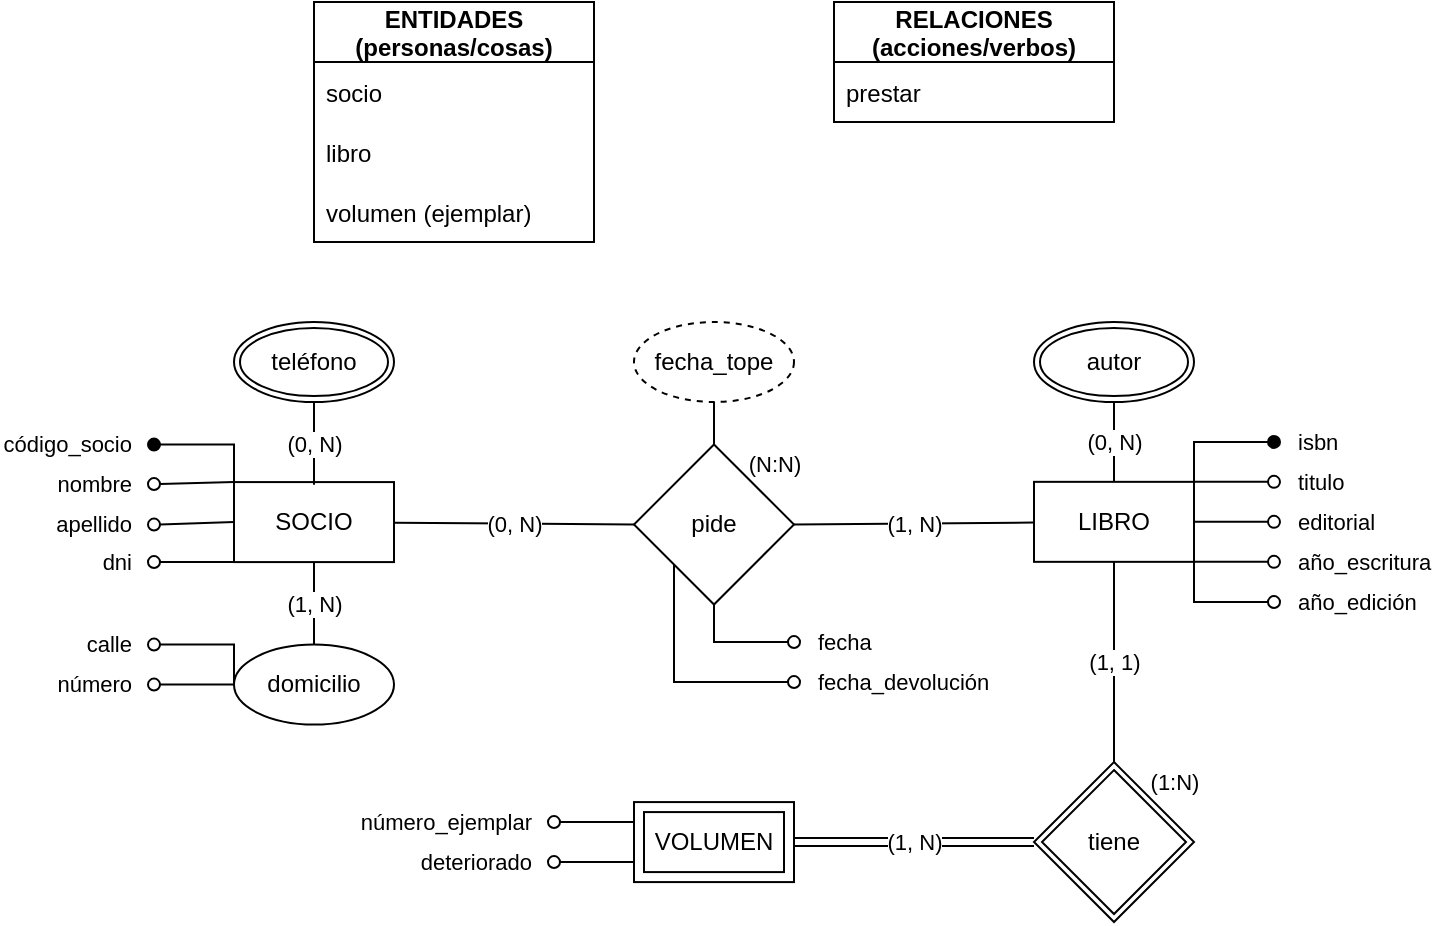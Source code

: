 <mxfile version="18.1.3" type="device"><diagram id="R2lEEEUBdFMjLlhIrx00" name="Page-1"><mxGraphModel dx="1422" dy="798" grid="1" gridSize="10" guides="1" tooltips="1" connect="1" arrows="1" fold="1" page="1" pageScale="1" pageWidth="827" pageHeight="1169" math="0" shadow="0" extFonts="Permanent Marker^https://fonts.googleapis.com/css?family=Permanent+Marker"><root><mxCell id="0"/><mxCell id="1" parent="0"/><mxCell id="GExhY9bNKJKRDkcHCm4l-4" value="ENTIDADES&#10;(personas/cosas)" style="swimlane;fontStyle=1;childLayout=stackLayout;horizontal=1;startSize=30;horizontalStack=0;resizeParent=1;resizeParentMax=0;resizeLast=0;collapsible=1;marginBottom=0;" parent="1" vertex="1"><mxGeometry x="200" y="40" width="140" height="120" as="geometry"><mxRectangle x="40" y="240" width="50" height="30" as="alternateBounds"/></mxGeometry></mxCell><mxCell id="GExhY9bNKJKRDkcHCm4l-5" value="socio" style="text;strokeColor=none;fillColor=none;align=left;verticalAlign=middle;spacingLeft=4;spacingRight=4;overflow=hidden;points=[[0,0.5],[1,0.5]];portConstraint=eastwest;rotatable=0;" parent="GExhY9bNKJKRDkcHCm4l-4" vertex="1"><mxGeometry y="30" width="140" height="30" as="geometry"/></mxCell><mxCell id="GExhY9bNKJKRDkcHCm4l-6" value="libro" style="text;strokeColor=none;fillColor=none;align=left;verticalAlign=middle;spacingLeft=4;spacingRight=4;overflow=hidden;points=[[0,0.5],[1,0.5]];portConstraint=eastwest;rotatable=0;" parent="GExhY9bNKJKRDkcHCm4l-4" vertex="1"><mxGeometry y="60" width="140" height="30" as="geometry"/></mxCell><mxCell id="GExhY9bNKJKRDkcHCm4l-7" value="volumen (ejemplar)" style="text;strokeColor=none;fillColor=none;align=left;verticalAlign=middle;spacingLeft=4;spacingRight=4;overflow=hidden;points=[[0,0.5],[1,0.5]];portConstraint=eastwest;rotatable=0;" parent="GExhY9bNKJKRDkcHCm4l-4" vertex="1"><mxGeometry y="90" width="140" height="30" as="geometry"/></mxCell><mxCell id="GExhY9bNKJKRDkcHCm4l-8" value="RELACIONES&#10;(acciones/verbos)" style="swimlane;fontStyle=1;childLayout=stackLayout;horizontal=1;startSize=30;horizontalStack=0;resizeParent=1;resizeParentMax=0;resizeLast=0;collapsible=1;marginBottom=0;" parent="1" vertex="1"><mxGeometry x="460" y="40" width="140" height="60" as="geometry"><mxRectangle x="40" y="240" width="50" height="30" as="alternateBounds"/></mxGeometry></mxCell><mxCell id="GExhY9bNKJKRDkcHCm4l-9" value="prestar" style="text;strokeColor=none;fillColor=none;align=left;verticalAlign=middle;spacingLeft=4;spacingRight=4;overflow=hidden;points=[[0,0.5],[1,0.5]];portConstraint=eastwest;rotatable=0;" parent="GExhY9bNKJKRDkcHCm4l-8" vertex="1"><mxGeometry y="30" width="140" height="30" as="geometry"/></mxCell><mxCell id="GExhY9bNKJKRDkcHCm4l-12" value="código_socio" style="rounded=0;orthogonalLoop=1;jettySize=auto;html=1;exitX=0;exitY=0;exitDx=0;exitDy=0;startArrow=none;startFill=0;endArrow=oval;endFill=1;labelPosition=center;verticalLabelPosition=middle;align=right;verticalAlign=middle;" parent="1" source="GExhY9bNKJKRDkcHCm4l-15" edge="1"><mxGeometry x="1" y="-10" relative="1" as="geometry"><mxPoint x="120" y="261.29" as="targetPoint"/><mxPoint x="-10" y="10" as="offset"/><Array as="points"><mxPoint x="160" y="261.29"/></Array></mxGeometry></mxCell><mxCell id="GExhY9bNKJKRDkcHCm4l-13" value="nombre" style="edgeStyle=none;rounded=0;orthogonalLoop=1;jettySize=auto;html=1;exitX=0;exitY=0;exitDx=0;exitDy=0;startArrow=none;startFill=0;endArrow=oval;endFill=0;labelPosition=center;verticalLabelPosition=middle;align=right;verticalAlign=middle;" parent="1" source="GExhY9bNKJKRDkcHCm4l-15" edge="1"><mxGeometry x="1" y="-10" relative="1" as="geometry"><mxPoint x="120" y="281.04" as="targetPoint"/><mxPoint x="-10" y="10" as="offset"/></mxGeometry></mxCell><mxCell id="GExhY9bNKJKRDkcHCm4l-39" value="(0, N)" style="edgeStyle=none;rounded=0;orthogonalLoop=1;jettySize=auto;html=1;entryX=0;entryY=0.5;entryDx=0;entryDy=0;endArrow=none;endFill=0;" parent="1" source="GExhY9bNKJKRDkcHCm4l-15" target="GExhY9bNKJKRDkcHCm4l-38" edge="1"><mxGeometry relative="1" as="geometry"/></mxCell><mxCell id="GExhY9bNKJKRDkcHCm4l-15" value="SOCIO" style="whiteSpace=wrap;html=1;align=center;" parent="1" vertex="1"><mxGeometry x="160" y="280.04" width="80" height="40" as="geometry"/></mxCell><mxCell id="GExhY9bNKJKRDkcHCm4l-16" value="(0, N)" style="rounded=1;sketch=0;orthogonalLoop=1;jettySize=auto;html=1;endArrow=none;endFill=0;exitX=0.5;exitY=1;exitDx=0;exitDy=0;" parent="1" source="GExhY9bNKJKRDkcHCm4l-17" edge="1"><mxGeometry relative="1" as="geometry"><mxPoint x="180" y="361.25" as="sourcePoint"/><mxPoint x="200" y="281.33" as="targetPoint"/></mxGeometry></mxCell><mxCell id="GExhY9bNKJKRDkcHCm4l-17" value="teléfono" style="ellipse;shape=doubleEllipse;margin=3;whiteSpace=wrap;html=1;align=center;rounded=0;sketch=0;noLabel=0;comic=0;metaEdit=0;backgroundOutline=0;movableLabel=0;" parent="1" vertex="1"><mxGeometry x="160" y="200.0" width="80" height="40" as="geometry"/></mxCell><mxCell id="GExhY9bNKJKRDkcHCm4l-18" value="apellido" style="edgeStyle=none;rounded=0;orthogonalLoop=1;jettySize=auto;html=1;exitX=0;exitY=0.5;exitDx=0;exitDy=0;startArrow=none;startFill=0;endArrow=oval;endFill=0;labelPosition=center;verticalLabelPosition=middle;align=right;verticalAlign=middle;" parent="1" source="GExhY9bNKJKRDkcHCm4l-15" edge="1"><mxGeometry x="1" y="-10" relative="1" as="geometry"><mxPoint x="120" y="301.29" as="targetPoint"/><mxPoint x="-10" y="10" as="offset"/><mxPoint x="170" y="291.25" as="sourcePoint"/></mxGeometry></mxCell><mxCell id="GExhY9bNKJKRDkcHCm4l-19" value="dni" style="edgeStyle=none;rounded=0;orthogonalLoop=1;jettySize=auto;html=1;exitX=0;exitY=1;exitDx=0;exitDy=0;startArrow=none;startFill=0;endArrow=oval;endFill=0;labelPosition=center;verticalLabelPosition=middle;align=right;verticalAlign=middle;" parent="1" source="GExhY9bNKJKRDkcHCm4l-15" edge="1"><mxGeometry x="1" y="-10" relative="1" as="geometry"><mxPoint x="120" y="320.04" as="targetPoint"/><mxPoint x="-10" y="10" as="offset"/><mxPoint x="170" y="311.25" as="sourcePoint"/></mxGeometry></mxCell><mxCell id="GExhY9bNKJKRDkcHCm4l-24" value="(1, N)" style="edgeStyle=none;rounded=0;orthogonalLoop=1;jettySize=auto;html=1;endArrow=none;endFill=0;exitX=0.5;exitY=0;exitDx=0;exitDy=0;entryX=0.5;entryY=1;entryDx=0;entryDy=0;" parent="1" source="GExhY9bNKJKRDkcHCm4l-20" target="GExhY9bNKJKRDkcHCm4l-15" edge="1"><mxGeometry relative="1" as="geometry"><mxPoint x="230" y="341.33" as="targetPoint"/></mxGeometry></mxCell><mxCell id="GExhY9bNKJKRDkcHCm4l-20" value="domicilio" style="ellipse;whiteSpace=wrap;html=1;align=center;comic=0;sketch=0;" parent="1" vertex="1"><mxGeometry x="160" y="361.29" width="80" height="40" as="geometry"/></mxCell><mxCell id="GExhY9bNKJKRDkcHCm4l-22" value="calle" style="rounded=0;sketch=0;orthogonalLoop=1;jettySize=auto;html=1;exitX=0;exitY=0.5;exitDx=0;exitDy=0;endArrow=oval;endFill=0;align=right;labelPosition=center;verticalLabelPosition=middle;verticalAlign=middle;" parent="1" source="GExhY9bNKJKRDkcHCm4l-20" edge="1"><mxGeometry x="1" y="10" relative="1" as="geometry"><mxPoint x="120" y="361.29" as="targetPoint"/><mxPoint x="-10" y="-10" as="offset"/><mxPoint x="250" y="331.25" as="sourcePoint"/><Array as="points"><mxPoint x="160" y="361.29"/></Array></mxGeometry></mxCell><mxCell id="GExhY9bNKJKRDkcHCm4l-23" value="número" style="rounded=1;sketch=0;orthogonalLoop=1;jettySize=auto;html=1;exitX=0;exitY=0.5;exitDx=0;exitDy=0;endArrow=oval;endFill=0;align=right;labelPosition=center;verticalLabelPosition=middle;verticalAlign=middle;" parent="1" source="GExhY9bNKJKRDkcHCm4l-20" edge="1"><mxGeometry x="1" y="10" relative="1" as="geometry"><mxPoint x="120" y="381.29" as="targetPoint"/><mxPoint x="-10" y="-10" as="offset"/><mxPoint x="260" y="341.25" as="sourcePoint"/></mxGeometry></mxCell><mxCell id="GExhY9bNKJKRDkcHCm4l-26" value="isbn" style="rounded=0;orthogonalLoop=1;jettySize=auto;html=1;exitX=1;exitY=0;exitDx=0;exitDy=0;startArrow=none;startFill=0;endArrow=oval;endFill=1;labelPosition=center;verticalLabelPosition=middle;align=left;verticalAlign=middle;" parent="1" source="GExhY9bNKJKRDkcHCm4l-31" edge="1"><mxGeometry x="1" y="10" relative="1" as="geometry"><mxPoint x="680" y="259.96" as="targetPoint"/><mxPoint x="10" y="10" as="offset"/><Array as="points"><mxPoint x="640" y="259.96"/></Array></mxGeometry></mxCell><mxCell id="GExhY9bNKJKRDkcHCm4l-28" value="año_escritura" style="rounded=1;sketch=0;orthogonalLoop=1;jettySize=auto;html=1;exitX=1;exitY=1;exitDx=0;exitDy=0;endArrow=oval;endFill=0;align=left;labelPosition=center;verticalLabelPosition=middle;verticalAlign=middle;" parent="1" source="GExhY9bNKJKRDkcHCm4l-31" edge="1"><mxGeometry x="1" y="10" relative="1" as="geometry"><mxPoint x="680" y="319.92" as="targetPoint"/><mxPoint x="10" y="10" as="offset"/></mxGeometry></mxCell><mxCell id="GExhY9bNKJKRDkcHCm4l-29" value="editorial" style="rounded=1;sketch=0;orthogonalLoop=1;jettySize=auto;html=1;exitX=1;exitY=0.5;exitDx=0;exitDy=0;endArrow=oval;endFill=0;align=left;labelPosition=center;verticalLabelPosition=middle;verticalAlign=middle;" parent="1" source="GExhY9bNKJKRDkcHCm4l-31" edge="1"><mxGeometry x="1" y="10" relative="1" as="geometry"><mxPoint x="680" y="299.92" as="targetPoint"/><mxPoint x="10" y="10" as="offset"/></mxGeometry></mxCell><mxCell id="GExhY9bNKJKRDkcHCm4l-30" value="titulo" style="rounded=1;sketch=0;orthogonalLoop=1;jettySize=auto;html=1;exitX=1;exitY=0;exitDx=0;exitDy=0;endArrow=oval;endFill=0;align=left;labelPosition=center;verticalLabelPosition=middle;verticalAlign=middle;" parent="1" source="GExhY9bNKJKRDkcHCm4l-31" edge="1"><mxGeometry x="1" y="10" relative="1" as="geometry"><mxPoint x="680" y="279.92" as="targetPoint"/><mxPoint x="10" y="10" as="offset"/></mxGeometry></mxCell><mxCell id="GExhY9bNKJKRDkcHCm4l-40" value="(1, N)" style="edgeStyle=none;rounded=0;orthogonalLoop=1;jettySize=auto;html=1;entryX=1;entryY=0.5;entryDx=0;entryDy=0;endArrow=none;endFill=0;" parent="1" source="GExhY9bNKJKRDkcHCm4l-31" target="GExhY9bNKJKRDkcHCm4l-38" edge="1"><mxGeometry relative="1" as="geometry"/></mxCell><mxCell id="GExhY9bNKJKRDkcHCm4l-31" value="LIBRO" style="whiteSpace=wrap;html=1;align=center;" parent="1" vertex="1"><mxGeometry x="560" y="279.92" width="80" height="40" as="geometry"/></mxCell><mxCell id="GExhY9bNKJKRDkcHCm4l-34" value="año_edición" style="rounded=0;sketch=0;orthogonalLoop=1;jettySize=auto;html=1;exitX=1;exitY=1;exitDx=0;exitDy=0;endArrow=oval;endFill=0;align=left;labelPosition=center;verticalLabelPosition=middle;verticalAlign=middle;" parent="1" source="GExhY9bNKJKRDkcHCm4l-31" edge="1"><mxGeometry x="1" y="10" relative="1" as="geometry"><mxPoint x="680" y="340.04" as="targetPoint"/><mxPoint x="10" y="10" as="offset"/><mxPoint x="660" y="220.0" as="sourcePoint"/><Array as="points"><mxPoint x="640" y="340.04"/></Array></mxGeometry></mxCell><mxCell id="GExhY9bNKJKRDkcHCm4l-36" value="(0, N)" style="rounded=0;sketch=0;orthogonalLoop=1;jettySize=auto;html=1;endArrow=none;endFill=0;exitX=0.5;exitY=1;exitDx=0;exitDy=0;entryX=0.5;entryY=0;entryDx=0;entryDy=0;" parent="1" source="GExhY9bNKJKRDkcHCm4l-37" target="GExhY9bNKJKRDkcHCm4l-31" edge="1"><mxGeometry relative="1" as="geometry"><mxPoint x="580" y="339.94" as="sourcePoint"/><mxPoint x="620" y="260.04" as="targetPoint"/></mxGeometry></mxCell><mxCell id="GExhY9bNKJKRDkcHCm4l-37" value="autor" style="ellipse;shape=doubleEllipse;margin=3;whiteSpace=wrap;html=1;align=center;rounded=0;sketch=0;noLabel=0;comic=0;metaEdit=0;backgroundOutline=0;movableLabel=0;" parent="1" vertex="1"><mxGeometry x="560" y="200.0" width="80" height="40" as="geometry"/></mxCell><mxCell id="Ximr2__VUS-I-eGMjyxk-6" style="edgeStyle=none;rounded=0;orthogonalLoop=1;jettySize=auto;html=1;entryX=0.5;entryY=1;entryDx=0;entryDy=0;endArrow=none;endFill=0;" parent="1" source="GExhY9bNKJKRDkcHCm4l-38" target="Ximr2__VUS-I-eGMjyxk-5" edge="1"><mxGeometry relative="1" as="geometry"/></mxCell><mxCell id="Ximr2__VUS-I-eGMjyxk-7" value="fecha" style="edgeStyle=none;rounded=0;orthogonalLoop=1;jettySize=auto;html=1;endArrow=oval;endFill=0;exitX=0.5;exitY=1;exitDx=0;exitDy=0;align=left;" parent="1" source="GExhY9bNKJKRDkcHCm4l-38" edge="1"><mxGeometry x="1" y="10" relative="1" as="geometry"><mxPoint x="440" y="360.04" as="targetPoint"/><Array as="points"><mxPoint x="400" y="360.04"/></Array><mxPoint x="10" y="10" as="offset"/></mxGeometry></mxCell><mxCell id="Ximr2__VUS-I-eGMjyxk-9" value="(N:N)" style="edgeStyle=none;rounded=0;orthogonalLoop=1;jettySize=auto;html=1;exitX=1;exitY=0;exitDx=0;exitDy=0;endArrow=none;endFill=0;strokeColor=#FFFFFF;" parent="1" source="GExhY9bNKJKRDkcHCm4l-38" edge="1"><mxGeometry relative="1" as="geometry"><mxPoint x="440" y="260.04" as="targetPoint"/></mxGeometry></mxCell><mxCell id="GExhY9bNKJKRDkcHCm4l-38" value="pide" style="shape=rhombus;perimeter=rhombusPerimeter;whiteSpace=wrap;html=1;align=center;" parent="1" vertex="1"><mxGeometry x="360" y="261.25" width="80" height="80" as="geometry"/></mxCell><mxCell id="GExhY9bNKJKRDkcHCm4l-42" value="deteriorado" style="rounded=0;orthogonalLoop=1;jettySize=auto;html=1;endArrow=oval;endFill=0;align=right;labelPosition=center;verticalLabelPosition=middle;verticalAlign=middle;exitX=0;exitY=0.75;exitDx=0;exitDy=0;" parent="1" source="Ximr2__VUS-I-eGMjyxk-2" edge="1"><mxGeometry x="1" y="10" relative="1" as="geometry"><mxPoint x="320" y="470.04" as="targetPoint"/><mxPoint x="-10" y="-10" as="offset"/><mxPoint x="360" y="510.04" as="sourcePoint"/></mxGeometry></mxCell><mxCell id="GExhY9bNKJKRDkcHCm4l-47" value="(1, 1)" style="rounded=0;orthogonalLoop=1;jettySize=auto;html=1;entryX=0.5;entryY=1;entryDx=0;entryDy=0;endArrow=none;endFill=0;exitX=0.5;exitY=0;exitDx=0;exitDy=0;" parent="1" source="Ximr2__VUS-I-eGMjyxk-4" target="GExhY9bNKJKRDkcHCm4l-31" edge="1"><mxGeometry relative="1" as="geometry"><mxPoint x="600" y="420.04" as="sourcePoint"/></mxGeometry></mxCell><mxCell id="GExhY9bNKJKRDkcHCm4l-48" value="(1, N)" style="rounded=0;orthogonalLoop=1;jettySize=auto;html=1;endArrow=none;endFill=0;entryX=1;entryY=0.5;entryDx=0;entryDy=0;shape=link;exitX=0;exitY=0.5;exitDx=0;exitDy=0;" parent="1" source="Ximr2__VUS-I-eGMjyxk-4" target="Ximr2__VUS-I-eGMjyxk-2" edge="1"><mxGeometry relative="1" as="geometry"><mxPoint x="560" y="460.04" as="sourcePoint"/><mxPoint x="450" y="490.04" as="targetPoint"/></mxGeometry></mxCell><mxCell id="Ximr2__VUS-I-eGMjyxk-2" value="VOLUMEN" style="shape=ext;margin=3;double=1;whiteSpace=wrap;html=1;align=center;" parent="1" vertex="1"><mxGeometry x="360" y="440.04" width="80" height="40" as="geometry"/></mxCell><mxCell id="Ximr2__VUS-I-eGMjyxk-3" value="número_ejemplar" style="rounded=0;orthogonalLoop=1;jettySize=auto;html=1;endArrow=oval;endFill=0;align=right;labelPosition=center;verticalLabelPosition=middle;verticalAlign=middle;exitX=0;exitY=0.25;exitDx=0;exitDy=0;" parent="1" source="Ximr2__VUS-I-eGMjyxk-2" edge="1"><mxGeometry x="1" y="10" relative="1" as="geometry"><mxPoint x="320" y="450.04" as="targetPoint"/><mxPoint x="-10" y="-10" as="offset"/><mxPoint x="370" y="480.04" as="sourcePoint"/></mxGeometry></mxCell><mxCell id="Ximr2__VUS-I-eGMjyxk-11" style="edgeStyle=none;rounded=0;orthogonalLoop=1;jettySize=auto;html=1;exitX=1;exitY=0;exitDx=0;exitDy=0;endArrow=none;endFill=0;strokeColor=#FFFFFF;" parent="1" source="Ximr2__VUS-I-eGMjyxk-4" target="Ximr2__VUS-I-eGMjyxk-4" edge="1"><mxGeometry relative="1" as="geometry"><mxPoint x="660" y="430.04" as="targetPoint"/></mxGeometry></mxCell><mxCell id="Ximr2__VUS-I-eGMjyxk-12" value="(1:N)" style="edgeStyle=none;rounded=0;orthogonalLoop=1;jettySize=auto;html=1;exitX=1;exitY=0;exitDx=0;exitDy=0;endArrow=none;endFill=0;strokeColor=#FFFFFF;" parent="1" source="Ximr2__VUS-I-eGMjyxk-4" edge="1"><mxGeometry relative="1" as="geometry"><mxPoint x="640" y="420.04" as="targetPoint"/></mxGeometry></mxCell><mxCell id="Ximr2__VUS-I-eGMjyxk-4" value="tiene" style="shape=rhombus;double=1;perimeter=rhombusPerimeter;whiteSpace=wrap;html=1;align=center;" parent="1" vertex="1"><mxGeometry x="560" y="420.04" width="80" height="80" as="geometry"/></mxCell><mxCell id="Ximr2__VUS-I-eGMjyxk-5" value="fecha_tope" style="ellipse;whiteSpace=wrap;html=1;align=center;dashed=1;" parent="1" vertex="1"><mxGeometry x="360" y="200.0" width="80" height="40" as="geometry"/></mxCell><mxCell id="Ximr2__VUS-I-eGMjyxk-8" value="fecha_devolución" style="edgeStyle=none;rounded=0;orthogonalLoop=1;jettySize=auto;html=1;endArrow=oval;endFill=0;exitX=0;exitY=1;exitDx=0;exitDy=0;align=left;" parent="1" source="GExhY9bNKJKRDkcHCm4l-38" edge="1"><mxGeometry x="1" y="10" relative="1" as="geometry"><mxPoint x="440" y="380.04" as="targetPoint"/><mxPoint x="410" y="351.25" as="sourcePoint"/><Array as="points"><mxPoint x="380" y="380.04"/></Array><mxPoint x="10" y="10" as="offset"/></mxGeometry></mxCell></root></mxGraphModel></diagram></mxfile>